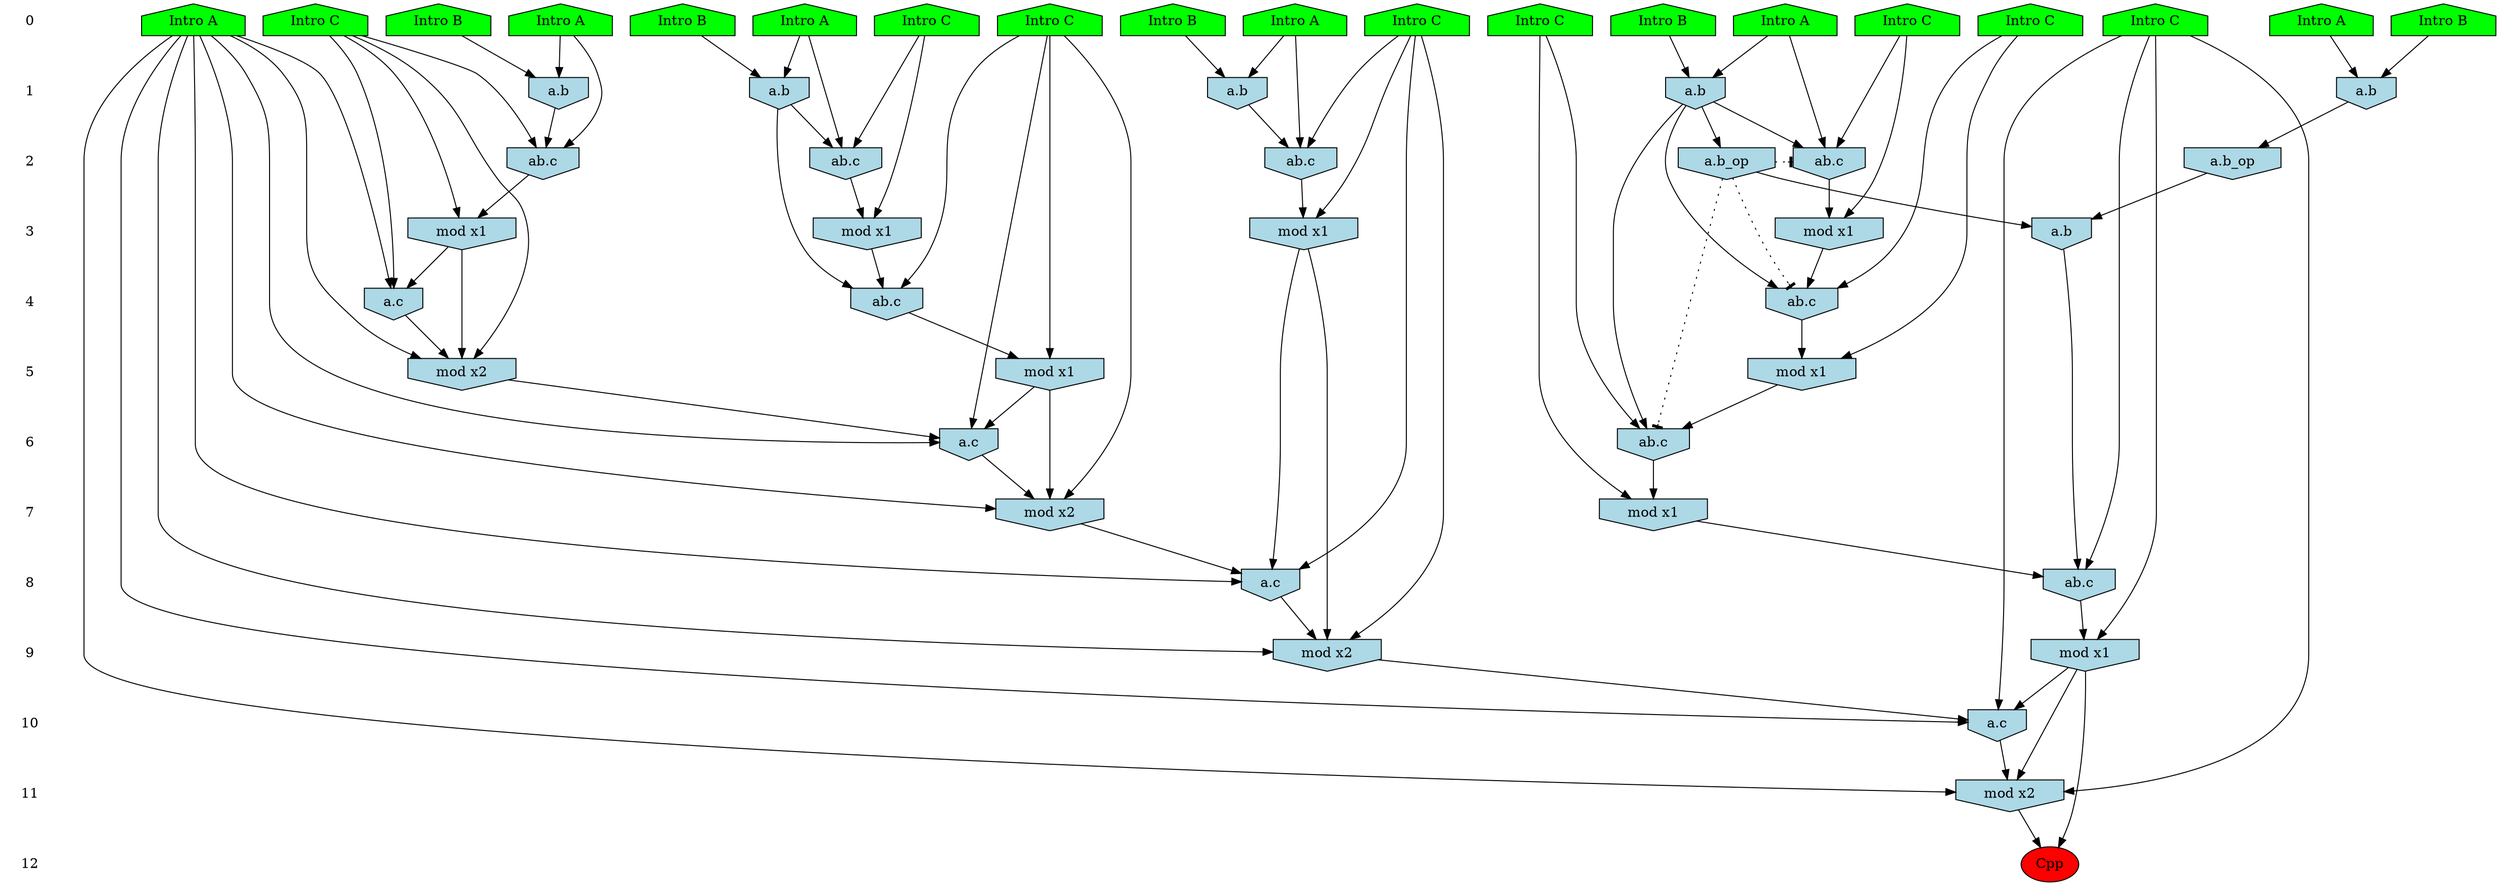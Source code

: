 /* Compression of 1 causal flows obtained in average at 1.691302E+01 t.u */
/* Compressed causal flows were: [2933] */
digraph G{
 ranksep=.5 ; 
{ rank = same ; "0" [shape=plaintext] ; node_1 [label ="Intro B", shape=house, style=filled, fillcolor=green] ;
node_2 [label ="Intro A", shape=house, style=filled, fillcolor=green] ;
node_3 [label ="Intro A", shape=house, style=filled, fillcolor=green] ;
node_4 [label ="Intro A", shape=house, style=filled, fillcolor=green] ;
node_5 [label ="Intro B", shape=house, style=filled, fillcolor=green] ;
node_6 [label ="Intro B", shape=house, style=filled, fillcolor=green] ;
node_7 [label ="Intro B", shape=house, style=filled, fillcolor=green] ;
node_8 [label ="Intro B", shape=house, style=filled, fillcolor=green] ;
node_9 [label ="Intro A", shape=house, style=filled, fillcolor=green] ;
node_10 [label ="Intro A", shape=house, style=filled, fillcolor=green] ;
node_11 [label ="Intro A", shape=house, style=filled, fillcolor=green] ;
node_12 [label ="Intro C", shape=house, style=filled, fillcolor=green] ;
node_13 [label ="Intro C", shape=house, style=filled, fillcolor=green] ;
node_14 [label ="Intro C", shape=house, style=filled, fillcolor=green] ;
node_15 [label ="Intro C", shape=house, style=filled, fillcolor=green] ;
node_16 [label ="Intro C", shape=house, style=filled, fillcolor=green] ;
node_17 [label ="Intro C", shape=house, style=filled, fillcolor=green] ;
node_18 [label ="Intro C", shape=house, style=filled, fillcolor=green] ;
node_19 [label ="Intro C", shape=house, style=filled, fillcolor=green] ;
}
{ rank = same ; "1" [shape=plaintext] ; node_20 [label="a.b", shape=invhouse, style=filled, fillcolor = lightblue] ;
node_23 [label="a.b", shape=invhouse, style=filled, fillcolor = lightblue] ;
node_27 [label="a.b", shape=invhouse, style=filled, fillcolor = lightblue] ;
node_36 [label="a.b", shape=invhouse, style=filled, fillcolor = lightblue] ;
node_40 [label="a.b", shape=invhouse, style=filled, fillcolor = lightblue] ;
}
{ rank = same ; "2" [shape=plaintext] ; node_21 [label="ab.c", shape=invhouse, style=filled, fillcolor = lightblue] ;
node_24 [label="ab.c", shape=invhouse, style=filled, fillcolor = lightblue] ;
node_30 [label="ab.c", shape=invhouse, style=filled, fillcolor = lightblue] ;
node_41 [label="a.b_op", shape=invhouse, style=filled, fillcolor = lightblue] ;
node_42 [label="a.b_op", shape=invhouse, style=filled, fillcolor = lightblue] ;
node_43 [label="ab.c", shape=invhouse, style=filled, fillcolor = lightblue] ;
}
{ rank = same ; "3" [shape=plaintext] ; node_22 [label="mod x1", shape=invhouse, style=filled, fillcolor = lightblue] ;
node_25 [label="mod x1", shape=invhouse, style=filled, fillcolor = lightblue] ;
node_31 [label="mod x1", shape=invhouse, style=filled, fillcolor = lightblue] ;
node_44 [label="mod x1", shape=invhouse, style=filled, fillcolor = lightblue] ;
node_45 [label="a.b", shape=invhouse, style=filled, fillcolor = lightblue] ;
}
{ rank = same ; "4" [shape=plaintext] ; node_26 [label="ab.c", shape=invhouse, style=filled, fillcolor = lightblue] ;
node_28 [label="a.c", shape=invhouse, style=filled, fillcolor = lightblue] ;
node_33 [label="ab.c", shape=invhouse, style=filled, fillcolor = lightblue] ;
}
{ rank = same ; "5" [shape=plaintext] ; node_29 [label="mod x1", shape=invhouse, style=filled, fillcolor = lightblue] ;
node_32 [label="mod x2", shape=invhouse, style=filled, fillcolor = lightblue] ;
node_34 [label="mod x1", shape=invhouse, style=filled, fillcolor = lightblue] ;
}
{ rank = same ; "6" [shape=plaintext] ; node_35 [label="ab.c", shape=invhouse, style=filled, fillcolor = lightblue] ;
node_37 [label="a.c", shape=invhouse, style=filled, fillcolor = lightblue] ;
}
{ rank = same ; "7" [shape=plaintext] ; node_38 [label="mod x2", shape=invhouse, style=filled, fillcolor = lightblue] ;
node_39 [label="mod x1", shape=invhouse, style=filled, fillcolor = lightblue] ;
}
{ rank = same ; "8" [shape=plaintext] ; node_46 [label="ab.c", shape=invhouse, style=filled, fillcolor = lightblue] ;
node_47 [label="a.c", shape=invhouse, style=filled, fillcolor = lightblue] ;
}
{ rank = same ; "9" [shape=plaintext] ; node_48 [label="mod x2", shape=invhouse, style=filled, fillcolor = lightblue] ;
node_49 [label="mod x1", shape=invhouse, style=filled, fillcolor = lightblue] ;
}
{ rank = same ; "10" [shape=plaintext] ; node_50 [label="a.c", shape=invhouse, style=filled, fillcolor = lightblue] ;
}
{ rank = same ; "11" [shape=plaintext] ; node_51 [label="mod x2", shape=invhouse, style=filled, fillcolor = lightblue] ;
}
{ rank = same ; "12" [shape=plaintext] ; node_52 [label ="Cpp", style=filled, fillcolor=red] ;
}
"0" -> "1" [style="invis"]; 
"1" -> "2" [style="invis"]; 
"2" -> "3" [style="invis"]; 
"3" -> "4" [style="invis"]; 
"4" -> "5" [style="invis"]; 
"5" -> "6" [style="invis"]; 
"6" -> "7" [style="invis"]; 
"7" -> "8" [style="invis"]; 
"8" -> "9" [style="invis"]; 
"9" -> "10" [style="invis"]; 
"10" -> "11" [style="invis"]; 
"11" -> "12" [style="invis"]; 
node_2 -> node_20
node_8 -> node_20
node_2 -> node_21
node_14 -> node_21
node_20 -> node_21
node_14 -> node_22
node_21 -> node_22
node_3 -> node_23
node_5 -> node_23
node_3 -> node_24
node_19 -> node_24
node_23 -> node_24
node_19 -> node_25
node_24 -> node_25
node_15 -> node_26
node_23 -> node_26
node_25 -> node_26
node_1 -> node_27
node_4 -> node_27
node_10 -> node_28
node_14 -> node_28
node_22 -> node_28
node_15 -> node_29
node_26 -> node_29
node_4 -> node_30
node_17 -> node_30
node_27 -> node_30
node_17 -> node_31
node_30 -> node_31
node_10 -> node_32
node_14 -> node_32
node_22 -> node_32
node_28 -> node_32
node_18 -> node_33
node_27 -> node_33
node_31 -> node_33
node_18 -> node_34
node_33 -> node_34
node_13 -> node_35
node_27 -> node_35
node_34 -> node_35
node_7 -> node_36
node_11 -> node_36
node_10 -> node_37
node_15 -> node_37
node_29 -> node_37
node_32 -> node_37
node_10 -> node_38
node_15 -> node_38
node_29 -> node_38
node_37 -> node_38
node_13 -> node_39
node_35 -> node_39
node_6 -> node_40
node_9 -> node_40
node_36 -> node_41
node_27 -> node_42
node_9 -> node_43
node_16 -> node_43
node_40 -> node_43
node_16 -> node_44
node_43 -> node_44
node_41 -> node_45
node_42 -> node_45
node_12 -> node_46
node_39 -> node_46
node_45 -> node_46
node_10 -> node_47
node_16 -> node_47
node_38 -> node_47
node_44 -> node_47
node_10 -> node_48
node_16 -> node_48
node_44 -> node_48
node_47 -> node_48
node_12 -> node_49
node_46 -> node_49
node_10 -> node_50
node_12 -> node_50
node_48 -> node_50
node_49 -> node_50
node_10 -> node_51
node_12 -> node_51
node_49 -> node_51
node_50 -> node_51
node_49 -> node_52
node_51 -> node_52
node_42 -> node_35 [style=dotted, arrowhead = tee] 
node_42 -> node_33 [style=dotted, arrowhead = tee] 
node_42 -> node_30 [style=dotted, arrowhead = tee] 
}
/*
 Dot generation time: 0.000207
*/